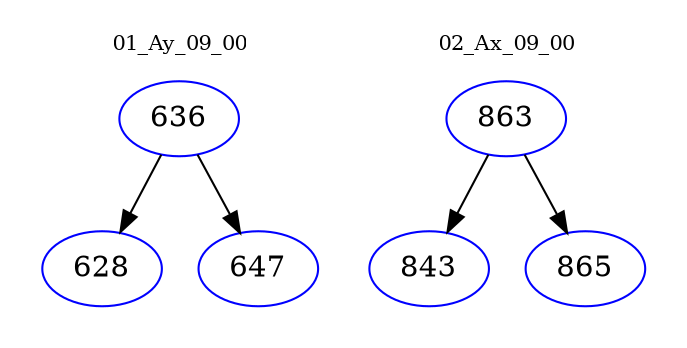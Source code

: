 digraph{
subgraph cluster_0 {
color = white
label = "01_Ay_09_00";
fontsize=10;
T0_636 [label="636", color="blue"]
T0_636 -> T0_628 [color="black"]
T0_628 [label="628", color="blue"]
T0_636 -> T0_647 [color="black"]
T0_647 [label="647", color="blue"]
}
subgraph cluster_1 {
color = white
label = "02_Ax_09_00";
fontsize=10;
T1_863 [label="863", color="blue"]
T1_863 -> T1_843 [color="black"]
T1_843 [label="843", color="blue"]
T1_863 -> T1_865 [color="black"]
T1_865 [label="865", color="blue"]
}
}
